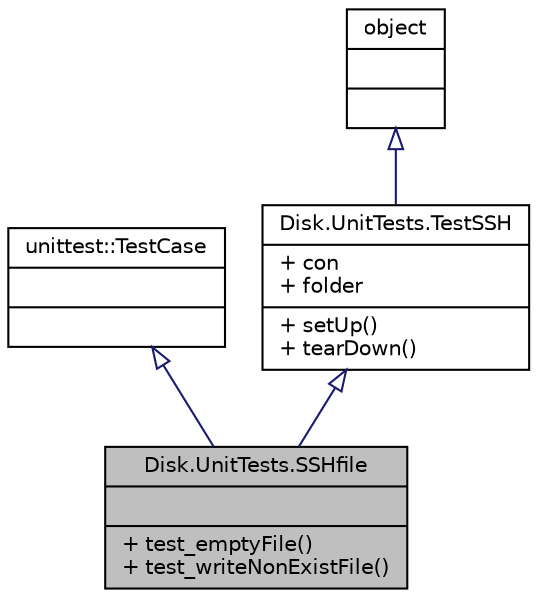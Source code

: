 digraph "Disk.UnitTests.SSHfile"
{
 // INTERACTIVE_SVG=YES
  bgcolor="transparent";
  edge [fontname="Helvetica",fontsize="10",labelfontname="Helvetica",labelfontsize="10"];
  node [fontname="Helvetica",fontsize="10",shape=record];
  Node1 [label="{Disk.UnitTests.SSHfile\n||+ test_emptyFile()\l+ test_writeNonExistFile()\l}",height=0.2,width=0.4,color="black", fillcolor="grey75", style="filled" fontcolor="black"];
  Node2 -> Node1 [dir="back",color="midnightblue",fontsize="10",style="solid",arrowtail="onormal",fontname="Helvetica"];
  Node2 [label="{unittest::TestCase\n||}",height=0.2,width=0.4,color="black",URL="$classunittest_1_1_test_case.html"];
  Node3 -> Node1 [dir="back",color="midnightblue",fontsize="10",style="solid",arrowtail="onormal",fontname="Helvetica"];
  Node3 [label="{Disk.UnitTests.TestSSH\n|+ con\l+ folder\l|+ setUp()\l+ tearDown()\l}",height=0.2,width=0.4,color="black",URL="$class_disk_1_1_unit_tests_1_1_test_s_s_h.html"];
  Node4 -> Node3 [dir="back",color="midnightblue",fontsize="10",style="solid",arrowtail="onormal",fontname="Helvetica"];
  Node4 [label="{object\n||}",height=0.2,width=0.4,color="black",URL="$classobject.html"];
}
